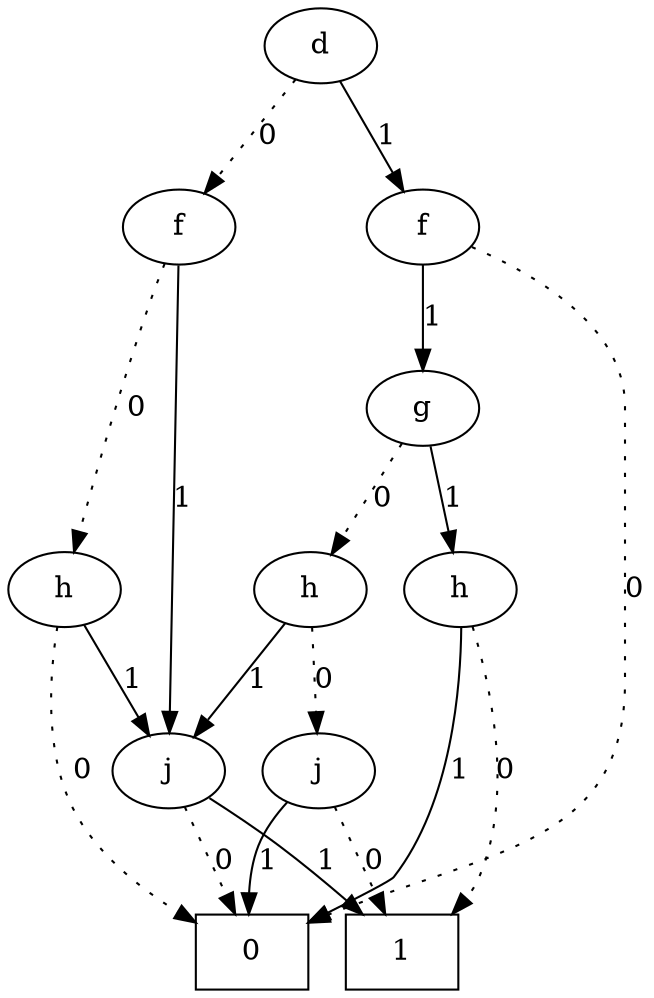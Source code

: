 digraph ROBDD {
	{rank=same 1}
	{rank=same 2 3}
	{rank=same 7}
	{rank=same 8 14 15}
	{rank=same 17 28}

	0[label="0",shape=box]
	1[label="d"]
	2[label="f"]
	3[label="f"]
	7[label="g"]
	8[label="h"]
	14[label="h"]
	15[label="h"]
	17[label="j"]
	28[label="j"]
	32[label="1",shape=box]

	1->2[label="0",style=dotted]
	1->3[label="1",style=solid]
	2->8[label="0",style=dotted]
	2->17[label="1",style=solid]
	3->0[label="0",style=dotted]
	3->7[label="1",style=solid]
	7->14[label="0",style=dotted]
	7->15[label="1",style=solid]
	8->0[label="0",style=dotted]
	8->17[label="1",style=solid]
	14->28[label="0",style=dotted]
	14->17[label="1",style=solid]
	15->32[label="0",style=dotted]
	15->0[label="1",style=solid]
	17->0[label="0",style=dotted]
	17->32[label="1",style=solid]
	28->32[label="0",style=dotted]
	28->0[label="1",style=solid]
}